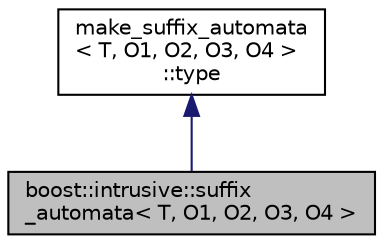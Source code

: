 digraph "boost::intrusive::suffix_automata&lt; T, O1, O2, O3, O4 &gt;"
{
  edge [fontname="Helvetica",fontsize="10",labelfontname="Helvetica",labelfontsize="10"];
  node [fontname="Helvetica",fontsize="10",shape=record];
  Node0 [label="boost::intrusive::suffix\l_automata\< T, O1, O2, O3, O4 \>",height=0.2,width=0.4,color="black", fillcolor="grey75", style="filled", fontcolor="black"];
  Node1 -> Node0 [dir="back",color="midnightblue",fontsize="10",style="solid",fontname="Helvetica"];
  Node1 [label="make_suffix_automata\l\< T, O1, O2, O3, O4 \>\l::type",height=0.2,width=0.4,color="black", fillcolor="white", style="filled",URL="$classboost_1_1intrusive_1_1suffix__automata__impl.html"];
}

